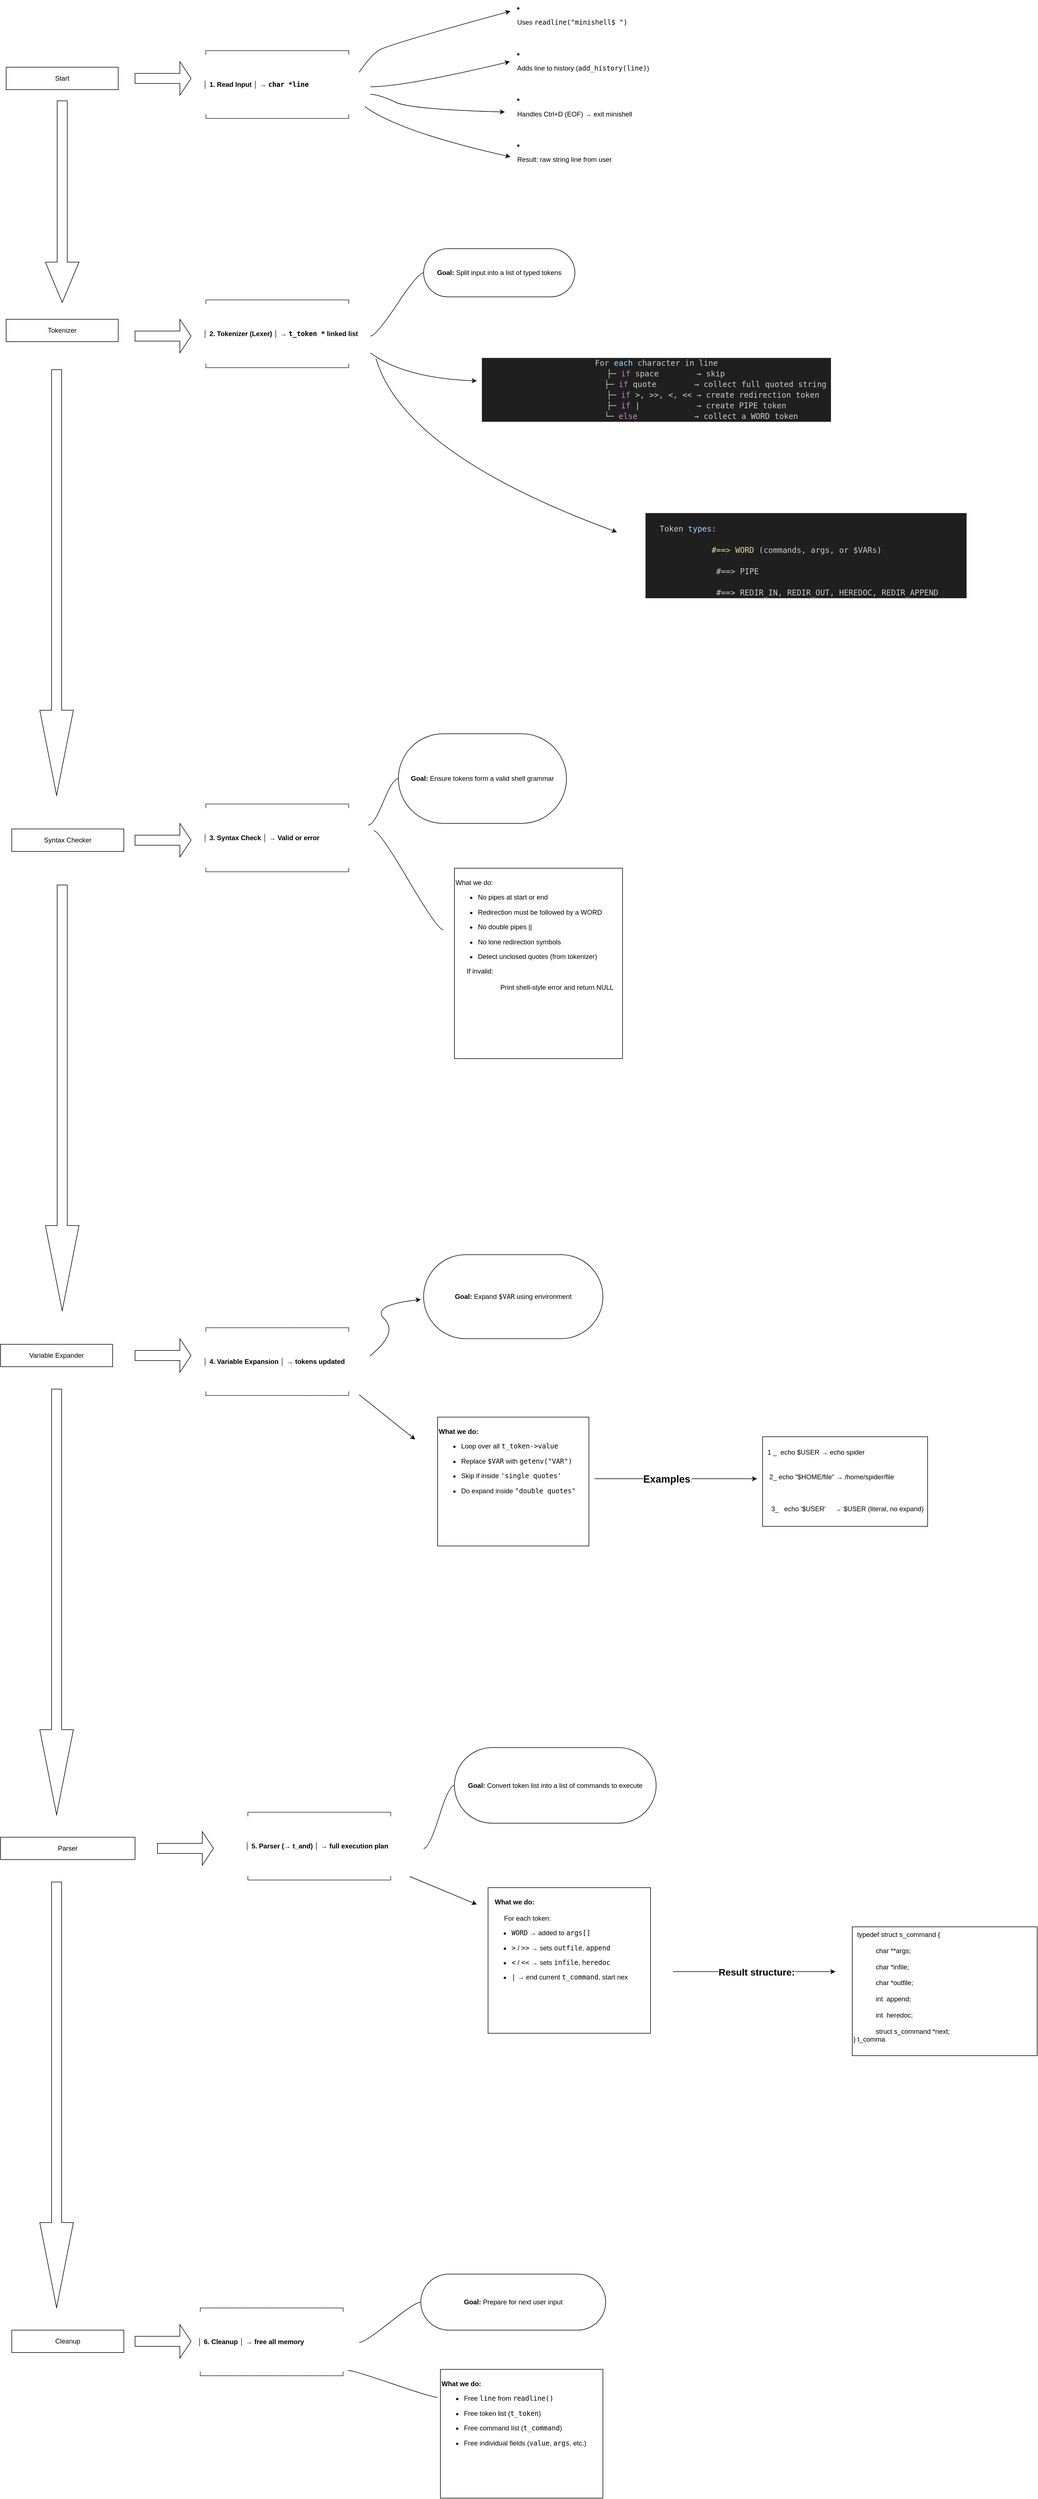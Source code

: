 <mxfile>
    <diagram id="mZvsnjqoLRH4r0OLqSjg" name="Page-1">
        <mxGraphModel dx="3474" dy="2271" grid="1" gridSize="10" guides="1" tooltips="1" connect="1" arrows="1" fold="1" page="1" pageScale="1" pageWidth="120000" pageHeight="1600000" math="0" shadow="0">
            <root>
                <mxCell id="0"/>
                <mxCell id="1" parent="0"/>
                <mxCell id="38" value="Start" style="whiteSpace=wrap;html=1;" parent="1" vertex="1">
                    <mxGeometry x="10" y="280" width="200" height="40" as="geometry"/>
                </mxCell>
                <mxCell id="41" value="Tokenizer" style="whiteSpace=wrap;html=1;gradientColor=none;labelBackgroundColor=none;" parent="1" vertex="1">
                    <mxGeometry x="10" y="730" width="200" height="40" as="geometry"/>
                </mxCell>
                <mxCell id="51" value="" style="shape=singleArrow;direction=south;whiteSpace=wrap;html=1;" parent="1" vertex="1">
                    <mxGeometry x="70" y="820" width="60" height="760" as="geometry"/>
                </mxCell>
                <mxCell id="55" value="Syntax Checker" style="whiteSpace=wrap;html=1;" parent="1" vertex="1">
                    <mxGeometry x="20" y="1640" width="200" height="40" as="geometry"/>
                </mxCell>
                <mxCell id="62" value="Variable Expander" style="whiteSpace=wrap;html=1;" parent="1" vertex="1">
                    <mxGeometry y="2560" width="200" height="40" as="geometry"/>
                </mxCell>
                <mxCell id="63" value="" style="shape=singleArrow;direction=south;whiteSpace=wrap;html=1;" parent="1" vertex="1">
                    <mxGeometry x="80" y="340" width="60" height="360" as="geometry"/>
                </mxCell>
                <mxCell id="JSIfVcJBrstOBiRPBiyM-64" value="Parser" style="whiteSpace=wrap;html=1;" parent="1" vertex="1">
                    <mxGeometry y="3440" width="240" height="40" as="geometry"/>
                </mxCell>
                <mxCell id="JSIfVcJBrstOBiRPBiyM-74" value="&lt;h4 data-start=&quot;296&quot; data-end=&quot;334&quot;&gt;┌─────────────────────────────┐&lt;/h4&gt;&#xa;&lt;h4 data-start=&quot;335&quot; data-end=&quot;388&quot;&gt;│ 1. Read Input               │ → &lt;code data-start=&quot;374&quot; data-end=&quot;386&quot;&gt;char *line&lt;/code&gt;&lt;/h4&gt;&#xa;&lt;h4 data-start=&quot;389&quot; data-end=&quot;427&quot;&gt;└─────────────────────────────┘&lt;/h4&gt;" style="text;whiteSpace=wrap;html=1;" parent="1" vertex="1">
                    <mxGeometry x="360" y="220" width="300" height="190" as="geometry"/>
                </mxCell>
                <mxCell id="JSIfVcJBrstOBiRPBiyM-77" value="&lt;li data-start=&quot;428&quot; data-end=&quot;462&quot;&gt;&lt;p data-start=&quot;430&quot; data-end=&quot;462&quot;&gt;Uses &lt;code data-start=&quot;435&quot; data-end=&quot;460&quot;&gt;readline(&quot;minishell$ &quot;)&lt;/code&gt;&lt;/p&gt;&#xa;&lt;/li&gt;&#xa;&lt;li data-start=&quot;463&quot; data-end=&quot;509&quot;&gt;&#xa;&lt;p data-start=&quot;465&quot; data-end=&quot;509&quot;&gt;Adds line to history (&lt;code data-start=&quot;487&quot; data-end=&quot;506&quot;&gt;add_history(line)&lt;/code&gt;)&lt;/p&gt;&#xa;&lt;/li&gt;&#xa;&lt;li data-start=&quot;510&quot; data-end=&quot;551&quot;&gt;&#xa;&lt;p data-start=&quot;512&quot; data-end=&quot;551&quot;&gt;Handles Ctrl+D (EOF) → exit minishell&lt;/p&gt;&#xa;&lt;/li&gt;&#xa;&lt;li data-start=&quot;552&quot; data-end=&quot;589&quot;&gt;&#xa;&lt;p data-start=&quot;554&quot; data-end=&quot;589&quot;&gt;Result: raw string line from user&lt;/p&gt;&lt;/li&gt;" style="text;whiteSpace=wrap;html=1;" parent="1" vertex="1">
                    <mxGeometry x="920" y="160" width="240" height="340" as="geometry"/>
                </mxCell>
                <mxCell id="JSIfVcJBrstOBiRPBiyM-81" value="" style="shape=singleArrow;whiteSpace=wrap;html=1;" parent="1" vertex="1">
                    <mxGeometry x="240" y="270" width="100" height="60" as="geometry"/>
                </mxCell>
                <mxCell id="JSIfVcJBrstOBiRPBiyM-88" value="" style="curved=1;endArrow=classic;html=1;exitX=1.003;exitY=0.311;exitDx=0;exitDy=0;exitPerimeter=0;" parent="1" edge="1">
                    <mxGeometry width="50" height="50" relative="1" as="geometry">
                        <mxPoint x="640.0" y="289.09" as="sourcePoint"/>
                        <mxPoint x="910" y="180" as="targetPoint"/>
                        <Array as="points">
                            <mxPoint x="660" y="260"/>
                            <mxPoint x="689.1" y="240"/>
                        </Array>
                    </mxGeometry>
                </mxCell>
                <mxCell id="JSIfVcJBrstOBiRPBiyM-89" value="" style="curved=1;endArrow=classic;html=1;exitX=1;exitY=0.5;exitDx=0;exitDy=0;" parent="1" source="JSIfVcJBrstOBiRPBiyM-74" edge="1">
                    <mxGeometry width="50" height="50" relative="1" as="geometry">
                        <mxPoint x="670" y="349" as="sourcePoint"/>
                        <mxPoint x="909" y="270" as="targetPoint"/>
                        <Array as="points">
                            <mxPoint x="720" y="315"/>
                        </Array>
                    </mxGeometry>
                </mxCell>
                <mxCell id="JSIfVcJBrstOBiRPBiyM-90" value="" style="curved=1;endArrow=classic;html=1;" parent="1" source="JSIfVcJBrstOBiRPBiyM-74" edge="1">
                    <mxGeometry width="50" height="50" relative="1" as="geometry">
                        <mxPoint x="670" y="330" as="sourcePoint"/>
                        <mxPoint x="900" y="360" as="targetPoint"/>
                        <Array as="points">
                            <mxPoint x="680" y="330"/>
                            <mxPoint x="730" y="355"/>
                        </Array>
                    </mxGeometry>
                </mxCell>
                <mxCell id="JSIfVcJBrstOBiRPBiyM-91" value="" style="curved=1;endArrow=classic;html=1;exitX=1;exitY=0.5;exitDx=0;exitDy=0;" parent="1" edge="1">
                    <mxGeometry width="50" height="50" relative="1" as="geometry">
                        <mxPoint x="650" y="350" as="sourcePoint"/>
                        <mxPoint x="910" y="440" as="targetPoint"/>
                        <Array as="points">
                            <mxPoint x="710" y="395"/>
                        </Array>
                    </mxGeometry>
                </mxCell>
                <mxCell id="JSIfVcJBrstOBiRPBiyM-95" value="" style="shape=singleArrow;whiteSpace=wrap;html=1;" parent="1" vertex="1">
                    <mxGeometry x="240" y="730" width="100" height="60" as="geometry"/>
                </mxCell>
                <mxCell id="JSIfVcJBrstOBiRPBiyM-96" value="&lt;h4 data-start=&quot;596&quot; data-end=&quot;634&quot;&gt;┌─────────────────────────────┐&lt;/h4&gt;&#xa;&lt;h4 data-start=&quot;635&quot; data-end=&quot;699&quot;&gt;│ 2. Tokenizer (Lexer)        │ → &lt;code data-start=&quot;674&quot; data-end=&quot;685&quot;&gt;t_token *&lt;/code&gt; linked list&lt;/h4&gt;&#xa;&lt;h4 data-start=&quot;700&quot; data-end=&quot;738&quot;&gt;└─────────────────────────────┘&lt;/h4&gt;" style="text;whiteSpace=wrap;html=1;" parent="1" vertex="1">
                    <mxGeometry x="360" y="665" width="300" height="190" as="geometry"/>
                </mxCell>
                <mxCell id="JSIfVcJBrstOBiRPBiyM-103" value="&lt;strong data-end=&quot;748&quot; data-start=&quot;739&quot;&gt;Goal:&lt;/strong&gt; Split input into a list of typed tokens&lt;br data-end=&quot;791&quot; data-start=&quot;788&quot;&gt;" style="whiteSpace=wrap;html=1;rounded=1;arcSize=50;align=center;verticalAlign=middle;strokeWidth=1;autosize=1;spacing=4;treeFolding=1;treeMoving=1;newEdgeStyle={&quot;edgeStyle&quot;:&quot;entityRelationEdgeStyle&quot;,&quot;startArrow&quot;:&quot;none&quot;,&quot;endArrow&quot;:&quot;none&quot;,&quot;segment&quot;:10,&quot;curved&quot;:1,&quot;sourcePerimeterSpacing&quot;:0,&quot;targetPerimeterSpacing&quot;:0};" parent="1" vertex="1">
                    <mxGeometry x="755" y="604" width="270" height="86" as="geometry"/>
                </mxCell>
                <mxCell id="JSIfVcJBrstOBiRPBiyM-104" value="" style="edgeStyle=entityRelationEdgeStyle;startArrow=none;endArrow=none;segment=10;curved=1;sourcePerimeterSpacing=0;targetPerimeterSpacing=0;" parent="1" source="JSIfVcJBrstOBiRPBiyM-96" target="JSIfVcJBrstOBiRPBiyM-103" edge="1">
                    <mxGeometry relative="1" as="geometry">
                        <mxPoint x="720" y="680" as="sourcePoint"/>
                    </mxGeometry>
                </mxCell>
                <mxCell id="JSIfVcJBrstOBiRPBiyM-107" value="" style="curved=1;endArrow=classic;html=1;exitX=1;exitY=0.5;exitDx=0;exitDy=0;" parent="1" edge="1">
                    <mxGeometry width="50" height="50" relative="1" as="geometry">
                        <mxPoint x="660" y="790" as="sourcePoint"/>
                        <mxPoint x="850" y="840" as="targetPoint"/>
                        <Array as="points">
                            <mxPoint x="720" y="835"/>
                        </Array>
                    </mxGeometry>
                </mxCell>
                <mxCell id="JSIfVcJBrstOBiRPBiyM-109" value="&lt;div style=&quot;color: rgb(204, 204, 204); background-color: rgb(31, 31, 31); font-family: &amp;quot;Droid Sans Mono&amp;quot;, &amp;quot;monospace&amp;quot;, monospace; font-size: 14px; line-height: 19px; white-space-collapse: preserve;&quot;&gt;&lt;div&gt;&lt;span style=&quot;color: rgb(204, 204, 204);&quot;&gt;For &lt;/span&gt;&lt;span style=&quot;color: rgb(156, 220, 254);&quot;&gt;each&lt;/span&gt;&lt;span style=&quot;color: rgb(204, 204, 204);&quot;&gt; character in line&lt;/span&gt;&lt;/div&gt;&lt;div&gt;&lt;span style=&quot;background-color: light-dark(rgb(31, 31, 31), rgb(210, 210, 210)); color: rgb(204, 204, 204);&quot;&gt;    ├─ &lt;/span&gt;&lt;span style=&quot;background-color: light-dark(rgb(31, 31, 31), rgb(210, 210, 210)); color: rgb(197, 134, 192);&quot;&gt;if&lt;/span&gt;&lt;span style=&quot;background-color: light-dark(rgb(31, 31, 31), rgb(210, 210, 210)); color: rgb(204, 204, 204);&quot;&gt; space        → skip&lt;/span&gt;&lt;/div&gt;&lt;div&gt;&lt;span style=&quot;color: rgb(204, 204, 204);&quot;&gt;&lt;span style=&quot;white-space: pre;&quot;&gt;&#x9;&lt;/span&gt;&lt;span style=&quot;white-space: pre;&quot;&gt;&#x9;&lt;/span&gt;&lt;span style=&quot;white-space: pre;&quot;&gt;&#x9;&lt;/span&gt;  ├─ &lt;/span&gt;&lt;span style=&quot;color: rgb(197, 134, 192);&quot;&gt;if&lt;/span&gt;&lt;span style=&quot;color: rgb(204, 204, 204);&quot;&gt; quote        → collect full quoted string &lt;/span&gt;&lt;/div&gt;&lt;div&gt;&lt;span style=&quot;color: rgb(204, 204, 204);&quot;&gt; &lt;span style=&quot;white-space: pre;&quot;&gt;&#x9;&lt;/span&gt;&lt;span style=&quot;white-space: pre;&quot;&gt;&#x9;&lt;span style=&quot;white-space: pre;&quot;&gt;&#x9;&lt;/span&gt;&lt;/span&gt;├─ &lt;/span&gt;&lt;span style=&quot;color: rgb(197, 134, 192);&quot;&gt;if&lt;/span&gt;&lt;span style=&quot;color: rgb(204, 204, 204);&quot;&gt; &lt;/span&gt;&lt;span style=&quot;color: rgb(212, 212, 212);&quot;&gt;&amp;gt;&lt;/span&gt;&lt;span style=&quot;color: rgb(204, 204, 204);&quot;&gt;, &lt;/span&gt;&lt;span style=&quot;color: rgb(212, 212, 212);&quot;&gt;&amp;gt;&amp;gt;&lt;/span&gt;&lt;span style=&quot;color: rgb(204, 204, 204);&quot;&gt;, &lt;/span&gt;&lt;span style=&quot;color: rgb(212, 212, 212);&quot;&gt;&amp;lt;&lt;/span&gt;&lt;span style=&quot;color: rgb(204, 204, 204);&quot;&gt;, &lt;/span&gt;&lt;span style=&quot;color: rgb(212, 212, 212);&quot;&gt;&amp;lt;&amp;lt;&lt;/span&gt;&lt;span style=&quot;color: rgb(204, 204, 204);&quot;&gt; → create redirection token&lt;/span&gt;&lt;/div&gt;&lt;div&gt;&lt;span style=&quot;color: rgb(204, 204, 204);&quot;&gt; &lt;span style=&quot;white-space: pre;&quot;&gt;&#x9;&lt;/span&gt;&lt;span style=&quot;white-space: pre;&quot;&gt;&#x9;&lt;/span&gt; ├─ &lt;/span&gt;&lt;span style=&quot;color: rgb(197, 134, 192);&quot;&gt;if&lt;/span&gt;&lt;span style=&quot;color: rgb(204, 204, 204);&quot;&gt; &lt;/span&gt;&lt;span style=&quot;color: rgb(212, 212, 212);&quot;&gt;|&lt;/span&gt;&lt;span style=&quot;color: rgb(204, 204, 204);&quot;&gt;            → create PIPE token&lt;/span&gt;&lt;/div&gt;&lt;div&gt;&lt;span style=&quot;color: rgb(204, 204, 204);&quot;&gt;                   └─ &lt;/span&gt;&lt;span style=&quot;color: rgb(197, 134, 192);&quot;&gt;else&lt;/span&gt;&lt;span style=&quot;color: rgb(204, 204, 204);&quot;&gt;            → collect a WORD token&lt;/span&gt;&lt;/div&gt;&lt;/div&gt;" style="text;html=1;align=center;verticalAlign=middle;resizable=0;points=[];autosize=1;strokeColor=none;fillColor=none;" parent="1" vertex="1">
                    <mxGeometry x="845" y="790" width="650" height="130" as="geometry"/>
                </mxCell>
                <mxCell id="JSIfVcJBrstOBiRPBiyM-110" value="" style="curved=1;endArrow=classic;html=1;exitX=1;exitY=0.5;exitDx=0;exitDy=0;" parent="1" edge="1">
                    <mxGeometry width="50" height="50" relative="1" as="geometry">
                        <mxPoint x="670" y="800" as="sourcePoint"/>
                        <mxPoint x="1100" y="1110" as="targetPoint"/>
                        <Array as="points">
                            <mxPoint x="720" y="970"/>
                        </Array>
                    </mxGeometry>
                </mxCell>
                <mxCell id="JSIfVcJBrstOBiRPBiyM-113" value="&lt;div style=&quot;color: rgb(204, 204, 204); background-color: rgb(31, 31, 31); font-family: &amp;quot;Droid Sans Mono&amp;quot;, &amp;quot;monospace&amp;quot;, monospace; font-size: 14px; line-height: 19px; white-space: pre;&quot;&gt;&lt;br&gt;&lt;div&gt;&lt;span style=&quot;color: rgb(204, 204, 204);&quot;&gt;   Token &lt;/span&gt;&lt;span style=&quot;color: rgb(156, 220, 254);&quot;&gt;types&lt;/span&gt;&lt;span style=&quot;color: rgb(204, 204, 204);&quot;&gt;:&lt;/span&gt;&lt;/div&gt;&lt;br&gt;&lt;div&gt;&lt;span style=&quot;color: rgb(220, 220, 170);&quot;&gt;              #==&amp;gt; WORD&lt;/span&gt;&lt;span style=&quot;color: rgb(204, 204, 204);&quot;&gt; (commands, args, or $VARs)&lt;/span&gt;&lt;/div&gt;&lt;br&gt;&lt;div&gt;&lt;span style=&quot;color: rgb(204, 204, 204);&quot;&gt;               #==&amp;gt; PIPE&lt;/span&gt;&lt;/div&gt;&lt;br&gt;&lt;div&gt;&lt;span style=&quot;color: rgb(204, 204, 204);&quot;&gt;               #==&amp;gt; REDIR_IN, REDIR_OUT, HEREDOC, REDIR_APPEND&lt;span style=&quot;white-space: pre;&quot;&gt;&#x9;&lt;/span&gt;    &lt;/span&gt;&lt;/div&gt;&lt;/div&gt;" style="text;whiteSpace=wrap;html=1;" parent="1" vertex="1">
                    <mxGeometry x="1149" y="1069" width="531" height="180" as="geometry"/>
                </mxCell>
                <mxCell id="JSIfVcJBrstOBiRPBiyM-120" value="" style="shape=singleArrow;whiteSpace=wrap;html=1;" parent="1" vertex="1">
                    <mxGeometry x="240" y="1630" width="100" height="60" as="geometry"/>
                </mxCell>
                <mxCell id="JSIfVcJBrstOBiRPBiyM-121" value="&lt;h4 data-start=&quot;1332&quot; data-end=&quot;1370&quot;&gt;┌─────────────────────────────┐&lt;/h4&gt;&#xa;&lt;h4 data-start=&quot;1371&quot; data-end=&quot;1426&quot;&gt;│ 3. Syntax Check             │ → Valid or error&lt;/h4&gt;&#xa;&lt;h4 data-start=&quot;1427&quot; data-end=&quot;1465&quot;&gt;└─────────────────────────────┘&lt;/h4&gt;" style="text;whiteSpace=wrap;html=1;" parent="1" vertex="1">
                    <mxGeometry x="360" y="1565" width="300" height="190" as="geometry"/>
                </mxCell>
                <mxCell id="JSIfVcJBrstOBiRPBiyM-122" value="&lt;strong data-end=&quot;1475&quot; data-start=&quot;1466&quot;&gt;Goal:&lt;/strong&gt; Ensure tokens form a valid shell grammar&lt;br data-end=&quot;1519&quot; data-start=&quot;1516&quot;&gt;" style="whiteSpace=wrap;html=1;rounded=1;arcSize=50;align=center;verticalAlign=middle;strokeWidth=1;autosize=1;spacing=4;treeFolding=1;treeMoving=1;newEdgeStyle={&quot;edgeStyle&quot;:&quot;entityRelationEdgeStyle&quot;,&quot;startArrow&quot;:&quot;none&quot;,&quot;endArrow&quot;:&quot;none&quot;,&quot;segment&quot;:10,&quot;curved&quot;:1,&quot;sourcePerimeterSpacing&quot;:0,&quot;targetPerimeterSpacing&quot;:0};" parent="1" vertex="1">
                    <mxGeometry x="710" y="1470" width="300" height="160" as="geometry"/>
                </mxCell>
                <mxCell id="JSIfVcJBrstOBiRPBiyM-123" value="" style="edgeStyle=entityRelationEdgeStyle;startArrow=none;endArrow=none;segment=10;curved=1;sourcePerimeterSpacing=0;targetPerimeterSpacing=0;exitX=0.987;exitY=0.358;exitDx=0;exitDy=0;exitPerimeter=0;" parent="1" source="JSIfVcJBrstOBiRPBiyM-121" target="JSIfVcJBrstOBiRPBiyM-122" edge="1">
                    <mxGeometry relative="1" as="geometry">
                        <mxPoint x="700" y="1640" as="sourcePoint"/>
                    </mxGeometry>
                </mxCell>
                <mxCell id="64" value="&lt;p data-end=&quot;1536&quot; data-start=&quot;1466&quot;&gt;&lt;span style=&quot;text-align: center; background-color: light-dark(#ffffff, var(--ge-dark-color, #121212));&quot;&gt;&lt;font style=&quot;color: light-dark(rgb(0, 0, 0), rgb(0, 204, 204));&quot;&gt;What we do:&lt;/font&gt;&lt;/span&gt;&lt;/p&gt;&lt;ul data-end=&quot;1709&quot; data-start=&quot;1537&quot; style=&quot;&quot;&gt;&lt;li data-end=&quot;1565&quot; data-start=&quot;1537&quot; style=&quot;&quot;&gt;&lt;p data-end=&quot;1565&quot; data-start=&quot;1539&quot; style=&quot;&quot;&gt;&lt;span style=&quot;background-color: light-dark(#ffffff, var(--ge-dark-color, #121212));&quot;&gt;&lt;font style=&quot;color: light-dark(rgb(0, 0, 0), rgb(0, 204, 204));&quot;&gt;No pipes at start or end&lt;/font&gt;&lt;/span&gt;&lt;/p&gt;&lt;/li&gt;&lt;li data-end=&quot;1610&quot; data-start=&quot;1566&quot; style=&quot;&quot;&gt;&lt;p data-end=&quot;1610&quot; data-start=&quot;1568&quot; style=&quot;&quot;&gt;&lt;span style=&quot;background-color: light-dark(#ffffff, var(--ge-dark-color, #121212));&quot;&gt;&lt;font style=&quot;color: light-dark(rgb(0, 0, 0), rgb(0, 204, 204));&quot;&gt;Redirection must be followed by a WORD&lt;/font&gt;&lt;/span&gt;&lt;/p&gt;&lt;/li&gt;&lt;li data-end=&quot;1635&quot; data-start=&quot;1611&quot; style=&quot;&quot;&gt;&lt;p data-end=&quot;1635&quot; data-start=&quot;1613&quot; style=&quot;&quot;&gt;&lt;span style=&quot;background-color: light-dark(#ffffff, var(--ge-dark-color, #121212));&quot;&gt;&lt;font style=&quot;color: light-dark(rgb(0, 0, 0), rgb(0, 204, 204));&quot;&gt;No double pipes ||&lt;/font&gt;&lt;/span&gt;&lt;/p&gt;&lt;/li&gt;&lt;li data-end=&quot;1667&quot; data-start=&quot;1636&quot; style=&quot;&quot;&gt;&lt;p data-end=&quot;1667&quot; data-start=&quot;1638&quot; style=&quot;&quot;&gt;&lt;span style=&quot;background-color: light-dark(#ffffff, var(--ge-dark-color, #121212));&quot;&gt;&lt;font style=&quot;color: light-dark(rgb(0, 0, 0), rgb(0, 204, 204));&quot;&gt;No lone redirection symbols&lt;/font&gt;&lt;/span&gt;&lt;/p&gt;&lt;/li&gt;&lt;li data-end=&quot;1709&quot; data-start=&quot;1668&quot; style=&quot;&quot;&gt;&lt;p data-end=&quot;1709&quot; data-start=&quot;1670&quot; style=&quot;&quot;&gt;&lt;span style=&quot;background-color: light-dark(#ffffff, var(--ge-dark-color, #121212));&quot;&gt;&lt;font style=&quot;color: light-dark(rgb(0, 0, 0), rgb(0, 204, 204));&quot;&gt;Detect unclosed quotes (from tokenizer)&lt;/font&gt;&lt;/span&gt;&lt;/p&gt;&lt;/li&gt;&lt;/ul&gt;&lt;p data-end=&quot;1770&quot; data-start=&quot;1711&quot; style=&quot;&quot;&gt;&lt;span style=&quot;background-color: light-dark(#ffffff, var(--ge-dark-color, #121212));&quot;&gt;&lt;font style=&quot;color: light-dark(rgb(0, 0, 0), rgb(0, 204, 204));&quot;&gt;&amp;nbsp; &amp;nbsp; &amp;nbsp; If invalid:&lt;br data-end=&quot;1729&quot; data-start=&quot;1726&quot;&gt;&lt;br&gt;&lt;span style=&quot;white-space: pre;&quot;&gt;&#x9;&lt;/span&gt;&lt;span style=&quot;white-space: pre;&quot;&gt;&#x9;&lt;/span&gt;&lt;span style=&quot;white-space: pre;&quot;&gt;&#x9;&lt;/span&gt;Print shell-style error and return NULL&lt;/font&gt;&lt;/span&gt;&lt;/p&gt;" style="text;whiteSpace=wrap;html=1;align=left;strokeColor=light-dark(#000000, #f9f5f5);" parent="1" vertex="1">
                    <mxGeometry x="810" y="1710" width="300" height="340" as="geometry"/>
                </mxCell>
                <mxCell id="65" value="" style="edgeStyle=entityRelationEdgeStyle;startArrow=none;endArrow=none;segment=10;curved=1;sourcePerimeterSpacing=0;targetPerimeterSpacing=0;exitX=0.987;exitY=0.358;exitDx=0;exitDy=0;exitPerimeter=0;" parent="1" edge="1">
                    <mxGeometry relative="1" as="geometry">
                        <mxPoint x="666" y="1643" as="sourcePoint"/>
                        <mxPoint x="790" y="1820" as="targetPoint"/>
                    </mxGeometry>
                </mxCell>
                <mxCell id="68" value="" style="shape=singleArrow;direction=south;whiteSpace=wrap;html=1;" parent="1" vertex="1">
                    <mxGeometry x="80" y="1740" width="60" height="760" as="geometry"/>
                </mxCell>
                <mxCell id="69" value="&lt;h4 data-start=&quot;1777&quot; data-end=&quot;1815&quot;&gt;┌─────────────────────────────┐&lt;/h4&gt;&#xa;&lt;h4 data-start=&quot;1816&quot; data-end=&quot;1871&quot;&gt;│ 4. Variable Expansion       │ → tokens updated&lt;/h4&gt;&#xa;&lt;h4 data-start=&quot;1872&quot; data-end=&quot;1910&quot;&gt;└─────────────────────────────┘&lt;/h4&gt;" style="text;whiteSpace=wrap;html=1;" parent="1" vertex="1">
                    <mxGeometry x="360" y="2500" width="300" height="190" as="geometry"/>
                </mxCell>
                <mxCell id="70" value="" style="shape=singleArrow;whiteSpace=wrap;html=1;" parent="1" vertex="1">
                    <mxGeometry x="240" y="2550" width="100" height="60" as="geometry"/>
                </mxCell>
                <mxCell id="71" value="&lt;strong data-end=&quot;1920&quot; data-start=&quot;1911&quot;&gt;Goal:&lt;/strong&gt; Expand &lt;code data-end=&quot;1934&quot; data-start=&quot;1928&quot;&gt;$VAR&lt;/code&gt; using environment" style="whiteSpace=wrap;html=1;rounded=1;arcSize=50;align=center;verticalAlign=middle;strokeWidth=1;autosize=1;spacing=4;treeFolding=1;treeMoving=1;newEdgeStyle={&quot;edgeStyle&quot;:&quot;entityRelationEdgeStyle&quot;,&quot;startArrow&quot;:&quot;none&quot;,&quot;endArrow&quot;:&quot;none&quot;,&quot;segment&quot;:10,&quot;curved&quot;:1,&quot;sourcePerimeterSpacing&quot;:0,&quot;targetPerimeterSpacing&quot;:0};" parent="1" vertex="1">
                    <mxGeometry x="755" y="2400" width="320" height="150" as="geometry"/>
                </mxCell>
                <mxCell id="77" value="" style="curved=1;endArrow=classic;html=1;exitX=0.997;exitY=0.426;exitDx=0;exitDy=0;exitPerimeter=0;" parent="1" source="69" edge="1">
                    <mxGeometry width="50" height="50" relative="1" as="geometry">
                        <mxPoint x="660" y="2540" as="sourcePoint"/>
                        <mxPoint x="750" y="2480" as="targetPoint"/>
                        <Array as="points">
                            <mxPoint x="710" y="2540"/>
                            <mxPoint x="660" y="2490"/>
                        </Array>
                    </mxGeometry>
                </mxCell>
                <mxCell id="79" value="&lt;p data-start=&quot;1911&quot; data-end=&quot;1972&quot;&gt;&lt;strong data-start=&quot;1955&quot; data-end=&quot;1970&quot;&gt;&lt;font style=&quot;color: light-dark(rgb(0, 0, 0), rgb(0, 255, 255));&quot;&gt;What we do:&lt;/font&gt;&lt;/strong&gt;&lt;/p&gt;&lt;ul data-start=&quot;1973&quot; data-end=&quot;2121&quot;&gt;&lt;li data-start=&quot;1973&quot; data-end=&quot;2007&quot;&gt;&lt;p data-start=&quot;1975&quot; data-end=&quot;2007&quot;&gt;&lt;font style=&quot;color: light-dark(rgb(0, 0, 0), rgb(0, 255, 255));&quot;&gt;Loop over all &lt;code data-start=&quot;1989&quot; data-end=&quot;2005&quot;&gt;t_token-&amp;gt;value&lt;/code&gt;&lt;/font&gt;&lt;/p&gt;&lt;/li&gt;&lt;li data-start=&quot;2008&quot; data-end=&quot;2047&quot;&gt;&lt;p data-start=&quot;2010&quot; data-end=&quot;2047&quot;&gt;&lt;font style=&quot;color: light-dark(rgb(0, 0, 0), rgb(0, 255, 255));&quot;&gt;Replace &lt;code data-start=&quot;2018&quot; data-end=&quot;2024&quot;&gt;$VAR&lt;/code&gt; with &lt;code data-start=&quot;2030&quot; data-end=&quot;2045&quot;&gt;getenv(&quot;VAR&quot;)&lt;/code&gt;&lt;/font&gt;&lt;/p&gt;&lt;/li&gt;&lt;li data-start=&quot;2048&quot; data-end=&quot;2084&quot;&gt;&lt;p data-start=&quot;2050&quot; data-end=&quot;2084&quot;&gt;&lt;font style=&quot;color: light-dark(rgb(0, 0, 0), rgb(0, 255, 255));&quot;&gt;Skip if inside &lt;code data-start=&quot;2065&quot; data-end=&quot;2082&quot;&gt;&#39;single quotes&#39;&lt;/code&gt;&lt;/font&gt;&lt;/p&gt;&lt;/li&gt;&lt;li data-start=&quot;2085&quot; data-end=&quot;2121&quot;&gt;&lt;p data-start=&quot;2087&quot; data-end=&quot;2121&quot;&gt;&lt;font style=&quot;color: light-dark(rgb(0, 0, 0), rgb(0, 255, 255));&quot;&gt;Do expand inside &lt;code data-start=&quot;2104&quot; data-end=&quot;2121&quot;&gt;&quot;double quotes&quot;&lt;/code&gt;&lt;/font&gt;&lt;/p&gt;&lt;/li&gt;&lt;/ul&gt;" style="text;whiteSpace=wrap;html=1;strokeColor=default;" parent="1" vertex="1">
                    <mxGeometry x="780" y="2690" width="270" height="230" as="geometry"/>
                </mxCell>
                <mxCell id="81" value="" style="endArrow=classic;html=1;" parent="1" edge="1">
                    <mxGeometry width="50" height="50" relative="1" as="geometry">
                        <mxPoint x="640" y="2650" as="sourcePoint"/>
                        <mxPoint x="740" y="2730" as="targetPoint"/>
                    </mxGeometry>
                </mxCell>
                <mxCell id="83" value="" style="endArrow=classic;html=1;" parent="1" edge="1">
                    <mxGeometry width="50" height="50" relative="1" as="geometry">
                        <mxPoint x="1060" y="2800" as="sourcePoint"/>
                        <mxPoint x="1350" y="2800" as="targetPoint"/>
                        <Array as="points"/>
                    </mxGeometry>
                </mxCell>
                <mxCell id="105" value="&lt;font style=&quot;color: light-dark(rgb(0, 0, 0), rgb(0, 204, 0));&quot;&gt;&lt;b style=&quot;&quot;&gt;&lt;font style=&quot;font-size: 18px;&quot;&gt;Examples&lt;/font&gt;&lt;/b&gt;:&lt;/font&gt;" style="edgeLabel;html=1;align=center;verticalAlign=middle;resizable=0;points=[];" parent="83" vertex="1" connectable="0">
                    <mxGeometry x="0.041" y="-1" relative="1" as="geometry">
                        <mxPoint x="-21" as="offset"/>
                    </mxGeometry>
                </mxCell>
                <mxCell id="84" value="&#xa;  1 _  echo $USER → echo spider  &#xa;&#xa; &#xa;   2_ echo &quot;$HOME/file&quot; → /home/spider/file  &#xa;&#xa;&#xa;&#xa;    3_   echo &#39;$USER&#39;     → $USER (literal, no expand)" style="text;whiteSpace=wrap;strokeColor=default;fontColor=light-dark(#000000,#00FFFF);" parent="1" vertex="1">
                    <mxGeometry x="1360" y="2725" width="294.5" height="160" as="geometry"/>
                </mxCell>
                <mxCell id="85" value="" style="shape=singleArrow;direction=south;whiteSpace=wrap;html=1;" parent="1" vertex="1">
                    <mxGeometry x="70" y="2640" width="60" height="760" as="geometry"/>
                </mxCell>
                <mxCell id="86" value="" style="shape=singleArrow;whiteSpace=wrap;html=1;" parent="1" vertex="1">
                    <mxGeometry x="280" y="3430" width="100" height="60" as="geometry"/>
                </mxCell>
                <mxCell id="87" value="&lt;h4 data-start=&quot;2266&quot; data-end=&quot;2304&quot;&gt;┌─────────────────────────────┐&lt;/h4&gt;&#xa;&lt;h4 data-start=&quot;2305&quot; data-end=&quot;2365&quot;&gt;│ 5. Parser (→ t_and)     │ → full execution plan&lt;/h4&gt;&#xa;&lt;h4 data-start=&quot;2366&quot; data-end=&quot;2404&quot;&gt;└─────────────────────────────┘&lt;/h4&gt;" style="text;whiteSpace=wrap;html=1;" parent="1" vertex="1">
                    <mxGeometry x="435" y="3365" width="320" height="190" as="geometry"/>
                </mxCell>
                <mxCell id="88" value="&lt;strong data-end=&quot;2414&quot; data-start=&quot;2405&quot;&gt;Goal:&lt;/strong&gt; Convert token list into a list of commands to execute&lt;br data-end=&quot;2471&quot; data-start=&quot;2468&quot;&gt;" style="whiteSpace=wrap;html=1;rounded=1;arcSize=50;align=center;verticalAlign=middle;strokeWidth=1;autosize=1;spacing=4;treeFolding=1;treeMoving=1;newEdgeStyle={&quot;edgeStyle&quot;:&quot;entityRelationEdgeStyle&quot;,&quot;startArrow&quot;:&quot;none&quot;,&quot;endArrow&quot;:&quot;none&quot;,&quot;segment&quot;:10,&quot;curved&quot;:1,&quot;sourcePerimeterSpacing&quot;:0,&quot;targetPerimeterSpacing&quot;:0};" parent="1" vertex="1">
                    <mxGeometry x="810" y="3280" width="360" height="135" as="geometry"/>
                </mxCell>
                <mxCell id="89" value="" style="edgeStyle=entityRelationEdgeStyle;startArrow=none;endArrow=none;segment=10;curved=1;sourcePerimeterSpacing=0;targetPerimeterSpacing=0;" parent="1" source="87" target="88" edge="1">
                    <mxGeometry relative="1" as="geometry">
                        <mxPoint x="800" y="3462" as="sourcePoint"/>
                    </mxGeometry>
                </mxCell>
                <mxCell id="91" value="&lt;p data-start=&quot;2405&quot; data-end=&quot;2504&quot;&gt;&lt;font style=&quot;color: light-dark(rgb(0, 0, 0), rgb(0, 255, 255));&quot;&gt;&lt;strong style=&quot;&quot; data-start=&quot;2471&quot; data-end=&quot;2486&quot;&gt;&amp;nbsp; &amp;nbsp;What we do:&lt;/strong&gt;&lt;br data-start=&quot;2486&quot; data-end=&quot;2489&quot;&gt;&lt;br&gt;&lt;span style=&quot;white-space: pre;&quot;&gt;&#x9;&lt;/span&gt;For each token:&lt;/font&gt;&lt;/p&gt;&lt;ul data-start=&quot;2505&quot; data-end=&quot;2657&quot;&gt;&lt;li data-start=&quot;2505&quot; data-end=&quot;2533&quot;&gt;&lt;p data-start=&quot;2507&quot; data-end=&quot;2533&quot;&gt;&lt;font style=&quot;color: light-dark(rgb(0, 0, 0), rgb(0, 255, 255));&quot;&gt;&lt;code data-start=&quot;2507&quot; data-end=&quot;2513&quot;&gt;WORD&lt;/code&gt; → added to &lt;code data-start=&quot;2525&quot; data-end=&quot;2533&quot;&gt;args[]&lt;/code&gt;&lt;/font&gt;&lt;/p&gt;&lt;/li&gt;&lt;li data-start=&quot;2534&quot; data-end=&quot;2573&quot;&gt;&lt;p data-start=&quot;2536&quot; data-end=&quot;2573&quot;&gt;&lt;font style=&quot;color: light-dark(rgb(0, 0, 0), rgb(0, 255, 255));&quot;&gt;&lt;code data-start=&quot;2536&quot; data-end=&quot;2539&quot;&gt;&amp;gt;&lt;/code&gt; / &lt;code data-start=&quot;2542&quot; data-end=&quot;2546&quot;&gt;&amp;gt;&amp;gt;&lt;/code&gt; → sets &lt;code data-start=&quot;2554&quot; data-end=&quot;2563&quot;&gt;outfile&lt;/code&gt;, &lt;code data-start=&quot;2565&quot; data-end=&quot;2573&quot;&gt;append&lt;/code&gt;&lt;/font&gt;&lt;/p&gt;&lt;/li&gt;&lt;li data-start=&quot;2574&quot; data-end=&quot;2613&quot;&gt;&lt;p data-start=&quot;2576&quot; data-end=&quot;2613&quot;&gt;&lt;font style=&quot;color: light-dark(rgb(0, 0, 0), rgb(0, 255, 255));&quot;&gt;&lt;code data-start=&quot;2576&quot; data-end=&quot;2579&quot;&gt;&amp;lt;&lt;/code&gt; / &lt;code data-start=&quot;2582&quot; data-end=&quot;2586&quot;&gt;&amp;lt;&amp;lt;&lt;/code&gt; → sets &lt;code data-start=&quot;2594&quot; data-end=&quot;2602&quot;&gt;infile&lt;/code&gt;, &lt;code data-start=&quot;2604&quot; data-end=&quot;2613&quot;&gt;heredoc&lt;/code&gt;&lt;/font&gt;&lt;/p&gt;&lt;/li&gt;&lt;li data-start=&quot;2614&quot; data-end=&quot;2657&quot;&gt;&lt;p data-start=&quot;2616&quot; data-end=&quot;2657&quot;&gt;&lt;font style=&quot;color: light-dark(rgb(0, 0, 0), rgb(0, 255, 255));&quot;&gt;&lt;code style=&quot;&quot; data-start=&quot;2616&quot; data-end=&quot;2619&quot;&gt;|&lt;/code&gt; → end current &lt;code style=&quot;&quot; data-start=&quot;2634&quot; data-end=&quot;2645&quot;&gt;t_command&lt;/code&gt;, start nex&lt;/font&gt;&lt;/p&gt;&lt;/li&gt;&lt;/ul&gt;" style="text;whiteSpace=wrap;html=1;strokeColor=default;" parent="1" vertex="1">
                    <mxGeometry x="870" y="3530" width="290" height="260" as="geometry"/>
                </mxCell>
                <mxCell id="94" value="" style="endArrow=classic;html=1;" parent="1" edge="1">
                    <mxGeometry width="50" height="50" relative="1" as="geometry">
                        <mxPoint x="730" y="3510" as="sourcePoint"/>
                        <mxPoint x="850" y="3560" as="targetPoint"/>
                    </mxGeometry>
                </mxCell>
                <mxCell id="96" value="" style="endArrow=classic;html=1;" parent="1" edge="1">
                    <mxGeometry width="50" height="50" relative="1" as="geometry">
                        <mxPoint x="1200" y="3680" as="sourcePoint"/>
                        <mxPoint x="1490" y="3680" as="targetPoint"/>
                    </mxGeometry>
                </mxCell>
                <mxCell id="102" value="&lt;b&gt;&lt;font style=&quot;font-size: 17px; color: light-dark(rgb(0, 0, 0), rgb(0, 153, 0));&quot;&gt;Result structure:&lt;/font&gt;&lt;/b&gt;" style="edgeLabel;html=1;align=center;verticalAlign=middle;resizable=0;points=[];" parent="96" vertex="1" connectable="0">
                    <mxGeometry x="0.028" y="-2" relative="1" as="geometry">
                        <mxPoint as="offset"/>
                    </mxGeometry>
                </mxCell>
                <mxCell id="107" value="  typedef struct s_command {&#xa;                         &#xa;            char **args;&#xa;            &#xa;            char *infile;&#xa;            &#xa;            char *outfile;&#xa;               &#xa;            int  append;&#xa;            &#xa;            int  heredoc;&#xa;    &#xa;            struct s_command *next;&#xa;} t_comma" style="text;whiteSpace=wrap;strokeColor=default;fontColor=light-dark(#000000,#00FFFF);" parent="1" vertex="1">
                    <mxGeometry x="1520" y="3600" width="330" height="230" as="geometry"/>
                </mxCell>
                <mxCell id="108" value="" style="shape=singleArrow;direction=south;whiteSpace=wrap;html=1;" parent="1" vertex="1">
                    <mxGeometry x="70" y="3520" width="60" height="760" as="geometry"/>
                </mxCell>
                <mxCell id="109" value="Cleanup " style="whiteSpace=wrap;html=1;" parent="1" vertex="1">
                    <mxGeometry x="20" y="4320" width="200" height="40" as="geometry"/>
                </mxCell>
                <mxCell id="110" value="" style="shape=singleArrow;whiteSpace=wrap;html=1;" parent="1" vertex="1">
                    <mxGeometry x="240" y="4310" width="100" height="60" as="geometry"/>
                </mxCell>
                <mxCell id="112" value="&lt;h4 data-start=&quot;3235&quot; data-end=&quot;3273&quot;&gt;┌─────────────────────────────┐&lt;/h4&gt;&lt;br&gt;&lt;h4 data-start=&quot;3274&quot; data-end=&quot;3330&quot;&gt;│ 6. Cleanup                  │ → free all memory&lt;/h4&gt;&lt;br&gt;&lt;h4 data-start=&quot;3331&quot; data-end=&quot;3369&quot;&gt;└─────────────────────────────┘&lt;/h4&gt;" style="text;whiteSpace=wrap;html=1;" parent="1" vertex="1">
                    <mxGeometry x="350" y="4250" width="300" height="190" as="geometry"/>
                </mxCell>
                <mxCell id="113" value="&lt;strong data-end=&quot;3379&quot; data-start=&quot;3370&quot;&gt;Goal:&lt;/strong&gt; Prepare for next user input&lt;br data-end=&quot;3410&quot; data-start=&quot;3407&quot;&gt;" style="whiteSpace=wrap;html=1;rounded=1;arcSize=50;align=center;verticalAlign=middle;strokeWidth=1;autosize=1;spacing=4;treeFolding=1;treeMoving=1;newEdgeStyle={&quot;edgeStyle&quot;:&quot;entityRelationEdgeStyle&quot;,&quot;startArrow&quot;:&quot;none&quot;,&quot;endArrow&quot;:&quot;none&quot;,&quot;segment&quot;:10,&quot;curved&quot;:1,&quot;sourcePerimeterSpacing&quot;:0,&quot;targetPerimeterSpacing&quot;:0};" parent="1" vertex="1">
                    <mxGeometry x="750" y="4220" width="330" height="100" as="geometry"/>
                </mxCell>
                <mxCell id="114" value="" style="edgeStyle=entityRelationEdgeStyle;startArrow=none;endArrow=none;segment=10;curved=1;sourcePerimeterSpacing=0;targetPerimeterSpacing=0;" parent="1" target="113" edge="1">
                    <mxGeometry relative="1" as="geometry">
                        <mxPoint x="640" y="4342" as="sourcePoint"/>
                    </mxGeometry>
                </mxCell>
                <mxCell id="115" value="&lt;p data-start=&quot;3370&quot; data-end=&quot;3425&quot;&gt;&lt;strong data-start=&quot;3410&quot; data-end=&quot;3425&quot;&gt;&lt;font style=&quot;color: light-dark(rgb(0, 0, 0), rgb(0, 255, 255));&quot;&gt;What we do:&lt;/font&gt;&lt;/strong&gt;&lt;/p&gt;&lt;ul data-start=&quot;3426&quot; data-end=&quot;3576&quot;&gt;&lt;li data-start=&quot;3426&quot; data-end=&quot;3459&quot;&gt;&lt;p data-start=&quot;3428&quot; data-end=&quot;3459&quot;&gt;&lt;font style=&quot;color: light-dark(rgb(0, 0, 0), rgb(0, 255, 255));&quot;&gt;Free &lt;code data-start=&quot;3433&quot; data-end=&quot;3439&quot;&gt;line&lt;/code&gt; from &lt;code data-start=&quot;3445&quot; data-end=&quot;3457&quot;&gt;readline()&lt;/code&gt;&lt;/font&gt;&lt;/p&gt;&lt;/li&gt;&lt;li data-start=&quot;3460&quot; data-end=&quot;3491&quot;&gt;&lt;p data-start=&quot;3462&quot; data-end=&quot;3491&quot;&gt;&lt;font style=&quot;color: light-dark(rgb(0, 0, 0), rgb(0, 255, 255));&quot;&gt;Free token list (&lt;code data-start=&quot;3479&quot; data-end=&quot;3488&quot;&gt;t_token&lt;/code&gt;)&lt;/font&gt;&lt;/p&gt;&lt;/li&gt;&lt;li data-start=&quot;3492&quot; data-end=&quot;3527&quot;&gt;&lt;p data-start=&quot;3494&quot; data-end=&quot;3527&quot;&gt;&lt;font style=&quot;color: light-dark(rgb(0, 0, 0), rgb(0, 255, 255));&quot;&gt;Free command list (&lt;code data-start=&quot;3513&quot; data-end=&quot;3524&quot;&gt;t_command&lt;/code&gt;)&lt;/font&gt;&lt;/p&gt;&lt;/li&gt;&lt;li data-start=&quot;3528&quot; data-end=&quot;3576&quot;&gt;&lt;p data-start=&quot;3530&quot; data-end=&quot;3576&quot;&gt;&lt;font style=&quot;color: light-dark(rgb(0, 0, 0), rgb(0, 255, 255));&quot;&gt;Free individual fields (&lt;code data-start=&quot;3554&quot; data-end=&quot;3561&quot;&gt;value&lt;/code&gt;, &lt;code data-start=&quot;3563&quot; data-end=&quot;3569&quot;&gt;args&lt;/code&gt;, etc.)&lt;/font&gt;&lt;/p&gt;&lt;/li&gt;&lt;/ul&gt;" style="text;whiteSpace=wrap;html=1;strokeColor=default;fillColor=default;" parent="1" vertex="1">
                    <mxGeometry x="785" y="4390" width="290" height="230" as="geometry"/>
                </mxCell>
                <mxCell id="116" value="" style="edgeStyle=entityRelationEdgeStyle;startArrow=none;endArrow=none;segment=10;curved=1;sourcePerimeterSpacing=0;targetPerimeterSpacing=0;" parent="1" edge="1">
                    <mxGeometry relative="1" as="geometry">
                        <mxPoint x="620" y="4392" as="sourcePoint"/>
                        <mxPoint x="780" y="4440" as="targetPoint"/>
                        <Array as="points">
                            <mxPoint x="760" y="4430"/>
                        </Array>
                    </mxGeometry>
                </mxCell>
            </root>
        </mxGraphModel>
    </diagram>
    <diagram id="bGoJrq7JR3_SGLEA9ctk" name="Page-2">
        <mxGraphModel dx="833" dy="795" grid="1" gridSize="10" guides="1" tooltips="1" connect="1" arrows="1" fold="1" page="1" pageScale="1" pageWidth="850" pageHeight="1100" math="0" shadow="0">
            <root>
                <mxCell id="0"/>
                <mxCell id="1" parent="0"/>
            </root>
        </mxGraphModel>
    </diagram>
    <diagram id="2pPBoGwRQ7k1di__zQC4" name="Page-3">
        <mxGraphModel dx="833" dy="795" grid="1" gridSize="10" guides="1" tooltips="1" connect="1" arrows="1" fold="1" page="1" pageScale="1" pageWidth="850" pageHeight="1100" math="0" shadow="0">
            <root>
                <mxCell id="0"/>
                <mxCell id="1" parent="0"/>
            </root>
        </mxGraphModel>
    </diagram>
</mxfile>